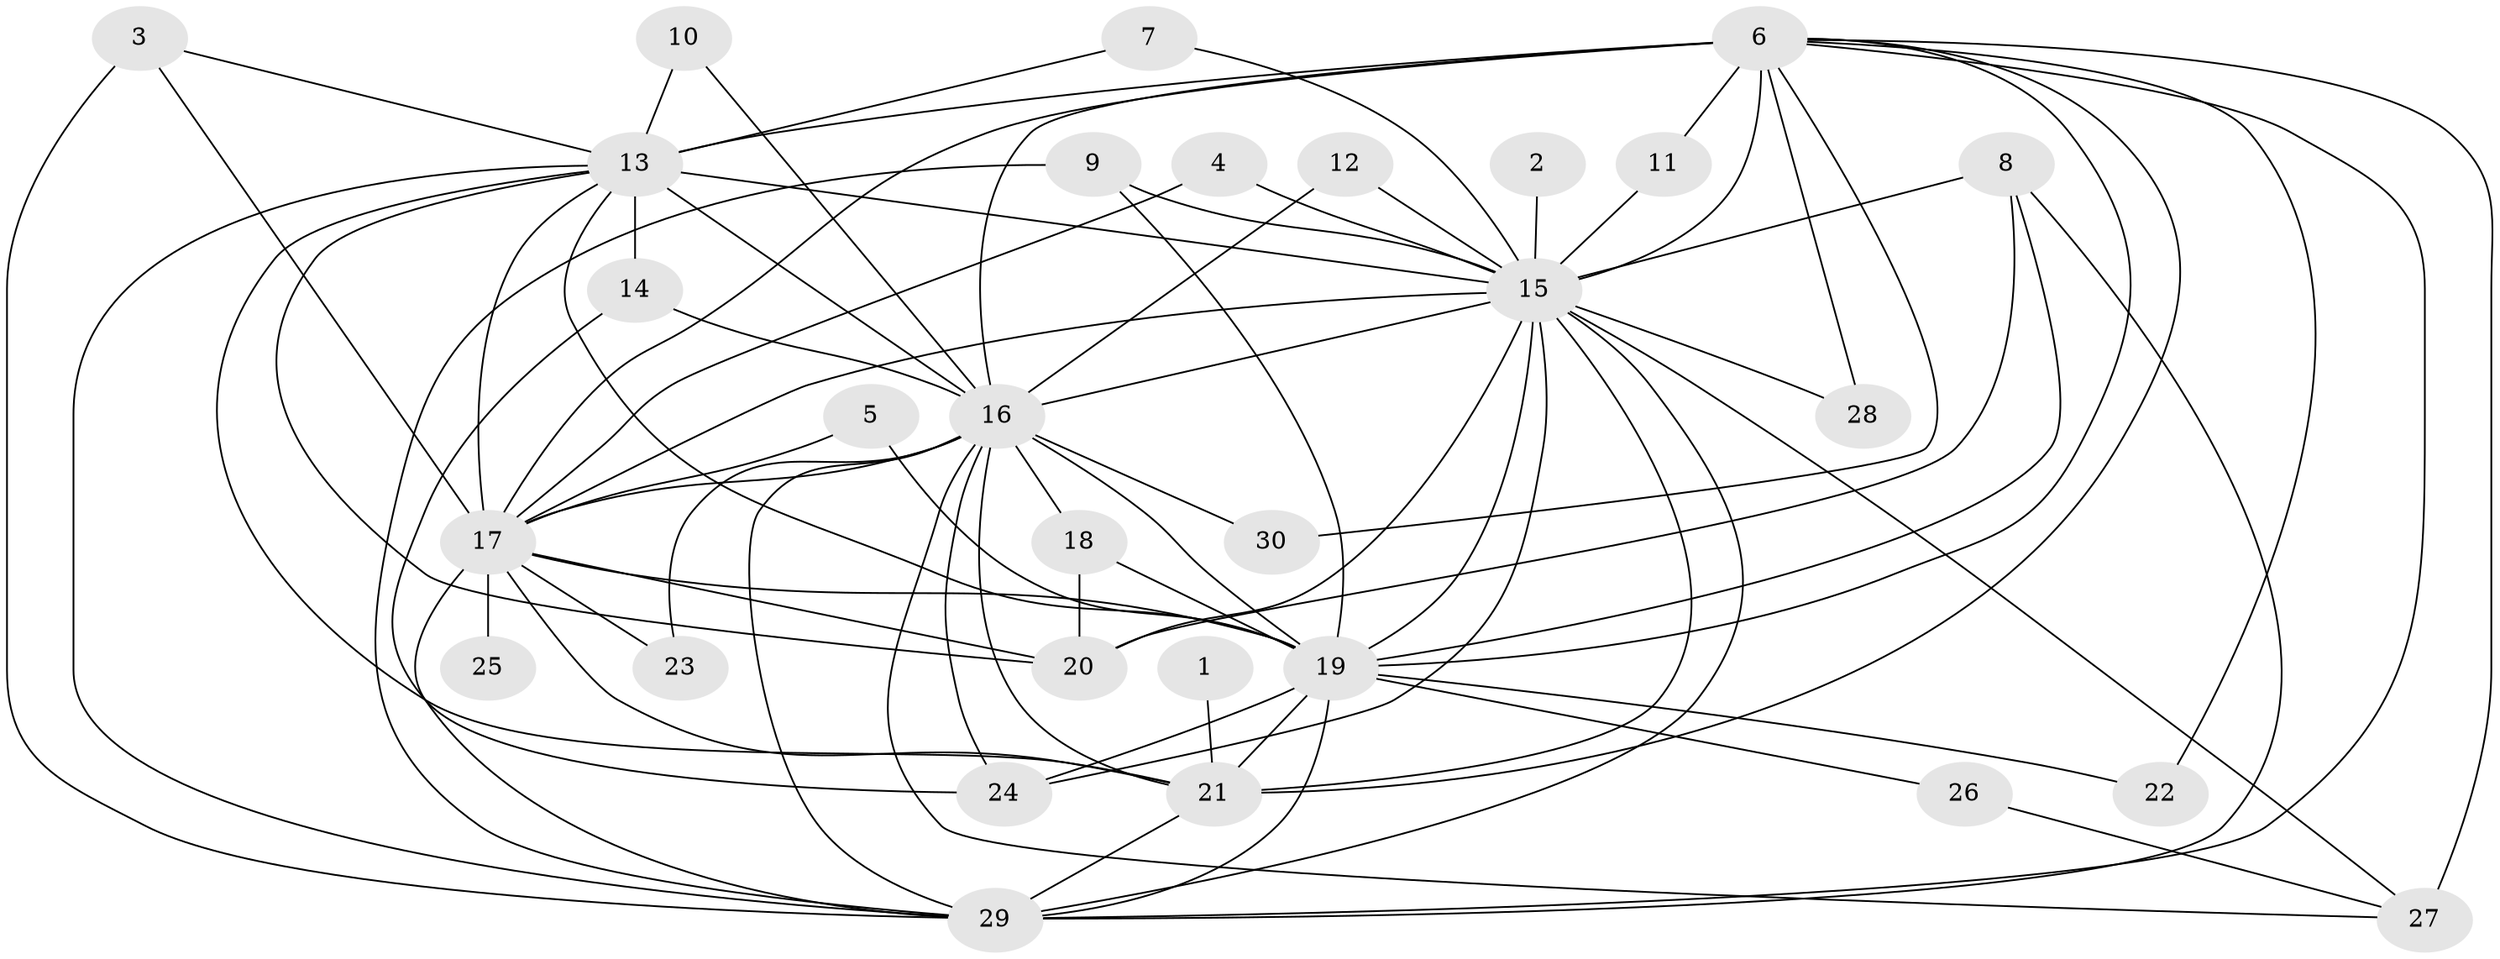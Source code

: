 // original degree distribution, {13: 0.03333333333333333, 12: 0.016666666666666666, 18: 0.016666666666666666, 17: 0.016666666666666666, 14: 0.016666666666666666, 19: 0.03333333333333333, 16: 0.016666666666666666, 28: 0.016666666666666666, 5: 0.03333333333333333, 4: 0.06666666666666667, 2: 0.6166666666666667, 3: 0.11666666666666667}
// Generated by graph-tools (version 1.1) at 2025/25/03/09/25 03:25:44]
// undirected, 30 vertices, 78 edges
graph export_dot {
graph [start="1"]
  node [color=gray90,style=filled];
  1;
  2;
  3;
  4;
  5;
  6;
  7;
  8;
  9;
  10;
  11;
  12;
  13;
  14;
  15;
  16;
  17;
  18;
  19;
  20;
  21;
  22;
  23;
  24;
  25;
  26;
  27;
  28;
  29;
  30;
  1 -- 21 [weight=1.0];
  2 -- 15 [weight=1.0];
  3 -- 13 [weight=1.0];
  3 -- 17 [weight=1.0];
  3 -- 29 [weight=1.0];
  4 -- 15 [weight=1.0];
  4 -- 17 [weight=1.0];
  5 -- 17 [weight=1.0];
  5 -- 19 [weight=1.0];
  6 -- 11 [weight=1.0];
  6 -- 13 [weight=2.0];
  6 -- 15 [weight=4.0];
  6 -- 16 [weight=3.0];
  6 -- 17 [weight=3.0];
  6 -- 19 [weight=2.0];
  6 -- 21 [weight=2.0];
  6 -- 22 [weight=1.0];
  6 -- 27 [weight=1.0];
  6 -- 28 [weight=1.0];
  6 -- 29 [weight=2.0];
  6 -- 30 [weight=1.0];
  7 -- 13 [weight=1.0];
  7 -- 15 [weight=1.0];
  8 -- 15 [weight=1.0];
  8 -- 19 [weight=1.0];
  8 -- 20 [weight=1.0];
  8 -- 29 [weight=1.0];
  9 -- 15 [weight=1.0];
  9 -- 19 [weight=1.0];
  9 -- 29 [weight=1.0];
  10 -- 13 [weight=1.0];
  10 -- 16 [weight=1.0];
  11 -- 15 [weight=1.0];
  12 -- 15 [weight=1.0];
  12 -- 16 [weight=1.0];
  13 -- 14 [weight=1.0];
  13 -- 15 [weight=3.0];
  13 -- 16 [weight=3.0];
  13 -- 17 [weight=2.0];
  13 -- 19 [weight=1.0];
  13 -- 20 [weight=1.0];
  13 -- 21 [weight=1.0];
  13 -- 29 [weight=1.0];
  14 -- 16 [weight=1.0];
  14 -- 24 [weight=1.0];
  15 -- 16 [weight=3.0];
  15 -- 17 [weight=2.0];
  15 -- 19 [weight=2.0];
  15 -- 20 [weight=2.0];
  15 -- 21 [weight=3.0];
  15 -- 24 [weight=1.0];
  15 -- 27 [weight=2.0];
  15 -- 28 [weight=1.0];
  15 -- 29 [weight=2.0];
  16 -- 17 [weight=1.0];
  16 -- 18 [weight=3.0];
  16 -- 19 [weight=3.0];
  16 -- 21 [weight=2.0];
  16 -- 23 [weight=1.0];
  16 -- 24 [weight=1.0];
  16 -- 27 [weight=1.0];
  16 -- 29 [weight=2.0];
  16 -- 30 [weight=1.0];
  17 -- 19 [weight=1.0];
  17 -- 20 [weight=1.0];
  17 -- 21 [weight=1.0];
  17 -- 23 [weight=1.0];
  17 -- 25 [weight=1.0];
  17 -- 29 [weight=2.0];
  18 -- 19 [weight=2.0];
  18 -- 20 [weight=1.0];
  19 -- 21 [weight=1.0];
  19 -- 22 [weight=1.0];
  19 -- 24 [weight=1.0];
  19 -- 26 [weight=1.0];
  19 -- 29 [weight=1.0];
  21 -- 29 [weight=1.0];
  26 -- 27 [weight=1.0];
}
